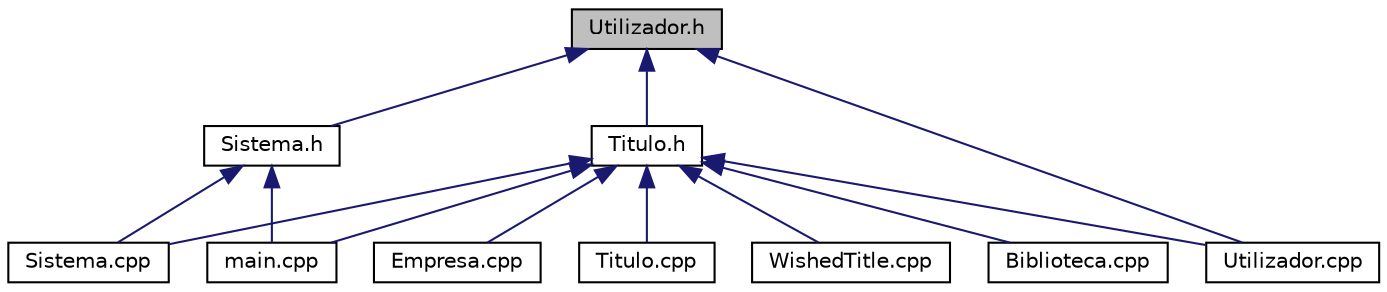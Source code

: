 digraph "Utilizador.h"
{
  edge [fontname="Helvetica",fontsize="10",labelfontname="Helvetica",labelfontsize="10"];
  node [fontname="Helvetica",fontsize="10",shape=record];
  Node10 [label="Utilizador.h",height=0.2,width=0.4,color="black", fillcolor="grey75", style="filled", fontcolor="black"];
  Node10 -> Node11 [dir="back",color="midnightblue",fontsize="10",style="solid"];
  Node11 [label="Titulo.h",height=0.2,width=0.4,color="black", fillcolor="white", style="filled",URL="$_titulo_8h.html"];
  Node11 -> Node12 [dir="back",color="midnightblue",fontsize="10",style="solid"];
  Node12 [label="Biblioteca.cpp",height=0.2,width=0.4,color="black", fillcolor="white", style="filled",URL="$_biblioteca_8cpp.html"];
  Node11 -> Node13 [dir="back",color="midnightblue",fontsize="10",style="solid"];
  Node13 [label="Empresa.cpp",height=0.2,width=0.4,color="black", fillcolor="white", style="filled",URL="$_empresa_8cpp.html"];
  Node11 -> Node14 [dir="back",color="midnightblue",fontsize="10",style="solid"];
  Node14 [label="main.cpp",height=0.2,width=0.4,color="black", fillcolor="white", style="filled",URL="$main_8cpp.html"];
  Node11 -> Node15 [dir="back",color="midnightblue",fontsize="10",style="solid"];
  Node15 [label="Sistema.cpp",height=0.2,width=0.4,color="black", fillcolor="white", style="filled",URL="$_sistema_8cpp.html"];
  Node11 -> Node16 [dir="back",color="midnightblue",fontsize="10",style="solid"];
  Node16 [label="Titulo.cpp",height=0.2,width=0.4,color="black", fillcolor="white", style="filled",URL="$_titulo_8cpp.html"];
  Node11 -> Node17 [dir="back",color="midnightblue",fontsize="10",style="solid"];
  Node17 [label="Utilizador.cpp",height=0.2,width=0.4,color="black", fillcolor="white", style="filled",URL="$_utilizador_8cpp.html"];
  Node11 -> Node18 [dir="back",color="midnightblue",fontsize="10",style="solid"];
  Node18 [label="WishedTitle.cpp",height=0.2,width=0.4,color="black", fillcolor="white", style="filled",URL="$_wished_title_8cpp.html"];
  Node10 -> Node19 [dir="back",color="midnightblue",fontsize="10",style="solid"];
  Node19 [label="Sistema.h",height=0.2,width=0.4,color="black", fillcolor="white", style="filled",URL="$_sistema_8h.html"];
  Node19 -> Node14 [dir="back",color="midnightblue",fontsize="10",style="solid"];
  Node19 -> Node15 [dir="back",color="midnightblue",fontsize="10",style="solid"];
  Node10 -> Node17 [dir="back",color="midnightblue",fontsize="10",style="solid"];
}
